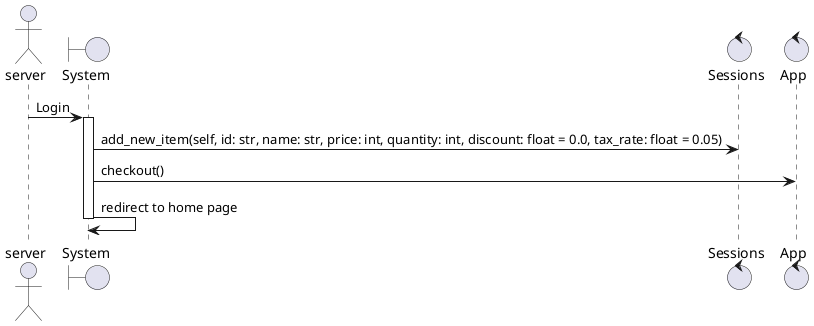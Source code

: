 @startuml login
actor server
boundary "System" as system
control "Sessions" as sessions
control "App" as app
server -> system: Login
activate system
system -> sessions: add_new_item(self, id: str, name: str, price: int, quantity: int, discount: float = 0.0, tax_rate: float = 0.05)
system -> app: checkout()
system -> system: redirect to home page
deactivate system
@enduml
